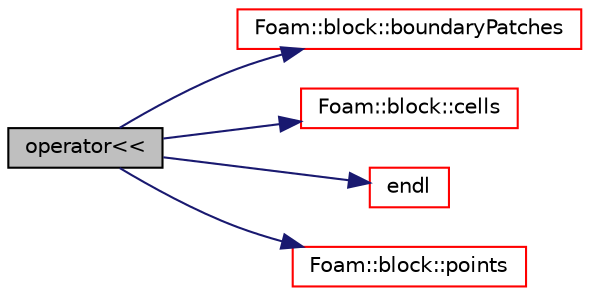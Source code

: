 digraph "operator&lt;&lt;"
{
  bgcolor="transparent";
  edge [fontname="Helvetica",fontsize="10",labelfontname="Helvetica",labelfontsize="10"];
  node [fontname="Helvetica",fontsize="10",shape=record];
  rankdir="LR";
  Node1 [label="operator\<\<",height=0.2,width=0.4,color="black", fillcolor="grey75", style="filled", fontcolor="black"];
  Node1 -> Node2 [color="midnightblue",fontsize="10",style="solid",fontname="Helvetica"];
  Node2 [label="Foam::block::boundaryPatches",height=0.2,width=0.4,color="red",URL="$a00143.html#ae46d824a007339a8e0ee3a3c90f75077",tooltip="Return the boundary patch faces for the block. "];
  Node1 -> Node3 [color="midnightblue",fontsize="10",style="solid",fontname="Helvetica"];
  Node3 [label="Foam::block::cells",height=0.2,width=0.4,color="red",URL="$a00143.html#a158322b12298ee006ac44dd1e65361df",tooltip="Return the cells for filling the block. "];
  Node1 -> Node4 [color="midnightblue",fontsize="10",style="solid",fontname="Helvetica"];
  Node4 [label="endl",height=0.2,width=0.4,color="red",URL="$a10936.html#a2db8fe02a0d3909e9351bb4275b23ce4",tooltip="Add newline and flush stream. "];
  Node1 -> Node5 [color="midnightblue",fontsize="10",style="solid",fontname="Helvetica"];
  Node5 [label="Foam::block::points",height=0.2,width=0.4,color="red",URL="$a00143.html#a084ae534298576408f063a6b3b820959",tooltip="Return the points for filling the block. "];
}
